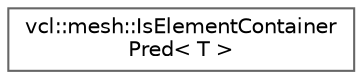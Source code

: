 digraph "Graphical Class Hierarchy"
{
 // LATEX_PDF_SIZE
  bgcolor="transparent";
  edge [fontname=Helvetica,fontsize=10,labelfontname=Helvetica,labelfontsize=10];
  node [fontname=Helvetica,fontsize=10,shape=box,height=0.2,width=0.4];
  rankdir="LR";
  Node0 [label="vcl::mesh::IsElementContainer\lPred\< T \>",height=0.2,width=0.4,color="grey40", fillcolor="white", style="filled",URL="$structvcl_1_1mesh_1_1IsElementContainerPred.html",tooltip="The predicate IsElementContainerPred sets its bool value to true when the type T satisfies the Elemen..."];
}
